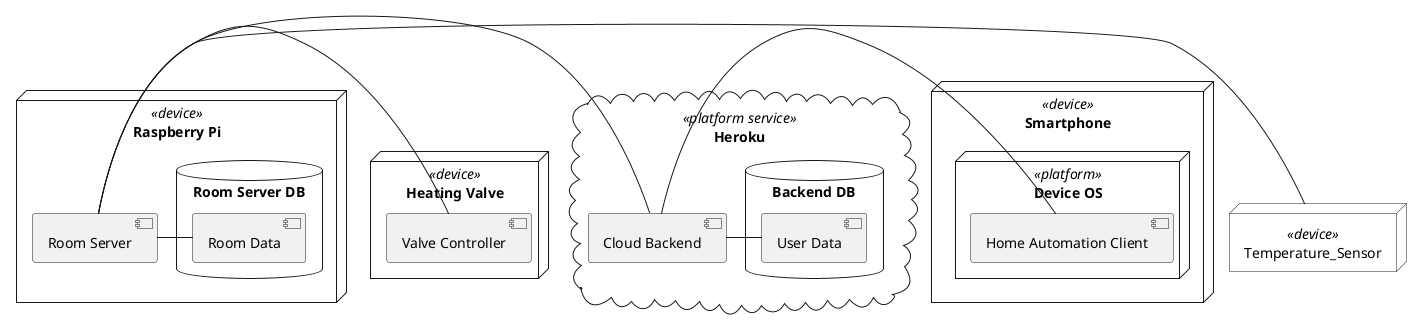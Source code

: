 @startuml


  node "Raspberry Pi" <<device>> {
    [Room Server]
    database "Room Server DB" {
      [Room Data] - [Room Server]
    }
  }

  node "Temperature_Sensor" <<device>> #white
  node "Heating Valve" <<device>> {
    [Valve Controller] - [Room Server]
  }




cloud Heroku <<platform service>>{

    [Cloud Backend]
    [Cloud Backend] - [Room Server]

database "Backend DB"{

  [User Data] - [Cloud Backend]
}

}

node Smartphone <<device>> {
  node "Device OS" <<platform>> {
    [Home Automation Client] - [Cloud Backend] 
  }
}

Temperature_Sensor - [Room Server]


@enduml
